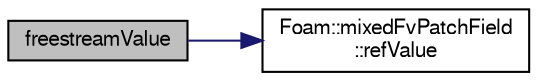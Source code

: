 digraph "freestreamValue"
{
  bgcolor="transparent";
  edge [fontname="FreeSans",fontsize="10",labelfontname="FreeSans",labelfontsize="10"];
  node [fontname="FreeSans",fontsize="10",shape=record];
  rankdir="LR";
  Node31 [label="freestreamValue",height=0.2,width=0.4,color="black", fillcolor="grey75", style="filled", fontcolor="black"];
  Node31 -> Node32 [color="midnightblue",fontsize="10",style="solid",fontname="FreeSans"];
  Node32 [label="Foam::mixedFvPatchField\l::refValue",height=0.2,width=0.4,color="black",URL="$a21990.html#a475706f93caca5b302c98e563f5a4f6b"];
}
